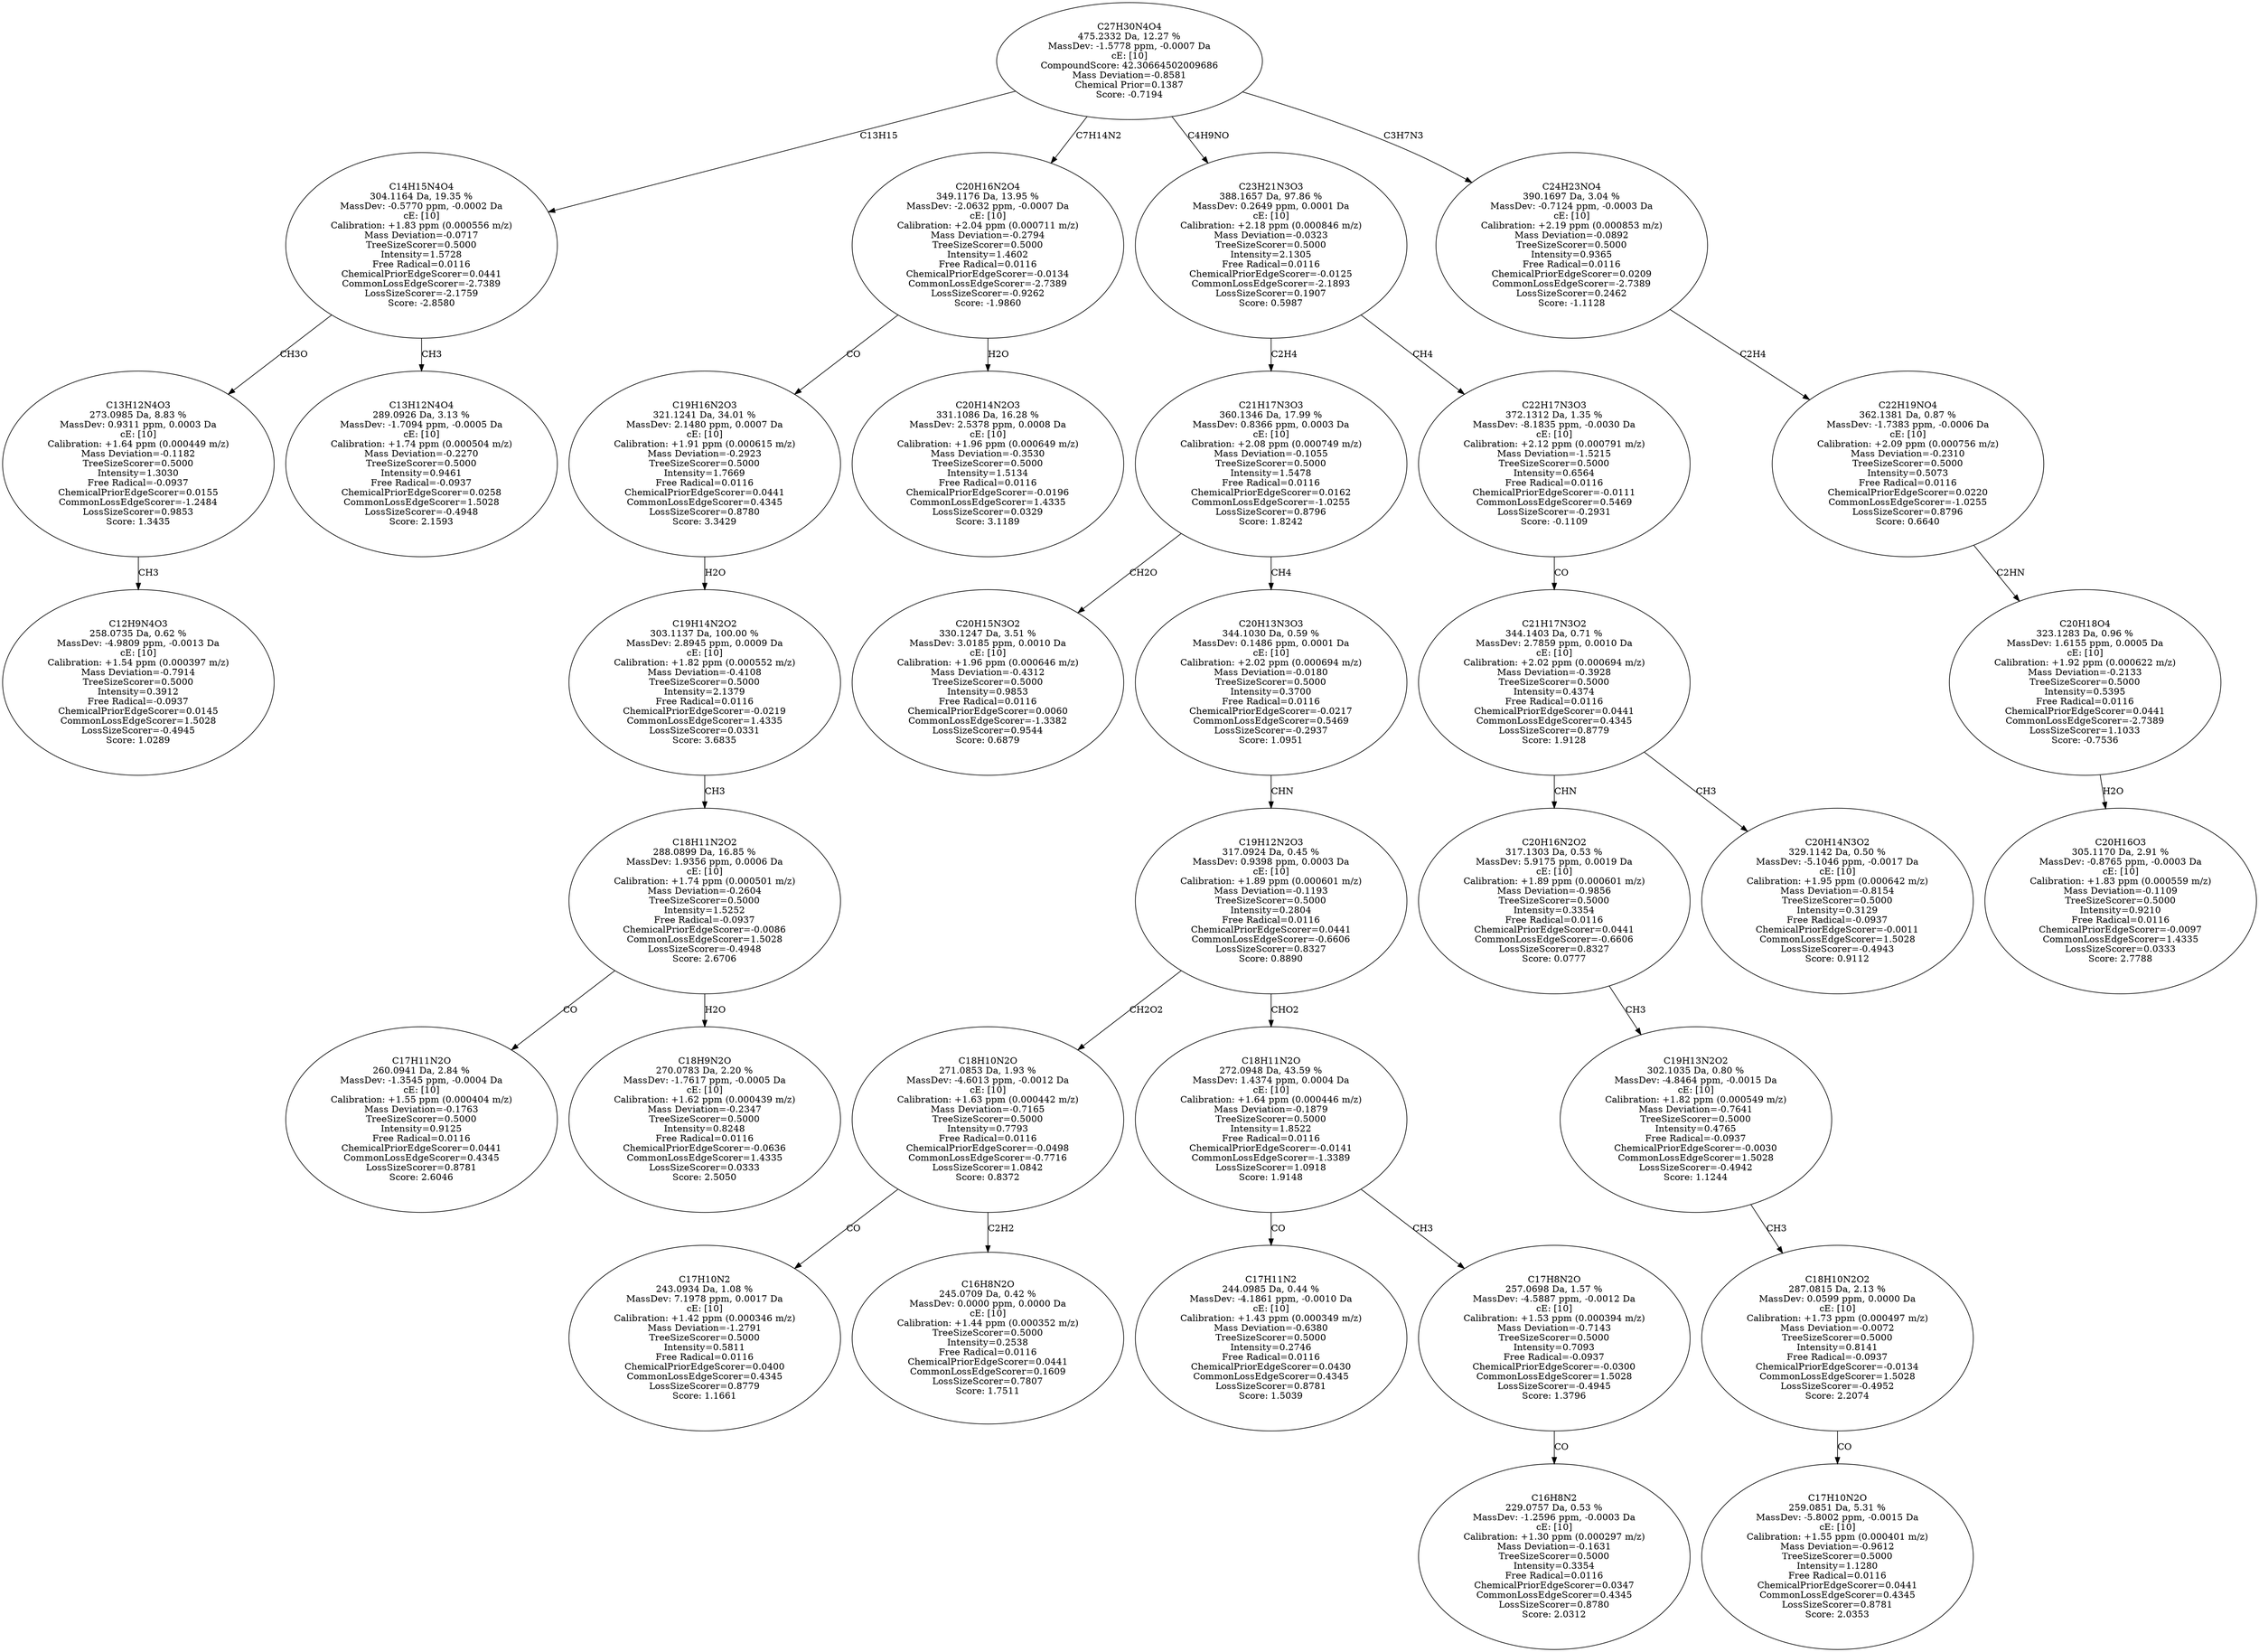 strict digraph {
v1 [label="C12H9N4O3\n258.0735 Da, 0.62 %\nMassDev: -4.9809 ppm, -0.0013 Da\ncE: [10]\nCalibration: +1.54 ppm (0.000397 m/z)\nMass Deviation=-0.7914\nTreeSizeScorer=0.5000\nIntensity=0.3912\nFree Radical=-0.0937\nChemicalPriorEdgeScorer=0.0145\nCommonLossEdgeScorer=1.5028\nLossSizeScorer=-0.4945\nScore: 1.0289"];
v2 [label="C13H12N4O3\n273.0985 Da, 8.83 %\nMassDev: 0.9311 ppm, 0.0003 Da\ncE: [10]\nCalibration: +1.64 ppm (0.000449 m/z)\nMass Deviation=-0.1182\nTreeSizeScorer=0.5000\nIntensity=1.3030\nFree Radical=-0.0937\nChemicalPriorEdgeScorer=0.0155\nCommonLossEdgeScorer=-1.2484\nLossSizeScorer=0.9853\nScore: 1.3435"];
v3 [label="C13H12N4O4\n289.0926 Da, 3.13 %\nMassDev: -1.7094 ppm, -0.0005 Da\ncE: [10]\nCalibration: +1.74 ppm (0.000504 m/z)\nMass Deviation=-0.2270\nTreeSizeScorer=0.5000\nIntensity=0.9461\nFree Radical=-0.0937\nChemicalPriorEdgeScorer=0.0258\nCommonLossEdgeScorer=1.5028\nLossSizeScorer=-0.4948\nScore: 2.1593"];
v4 [label="C14H15N4O4\n304.1164 Da, 19.35 %\nMassDev: -0.5770 ppm, -0.0002 Da\ncE: [10]\nCalibration: +1.83 ppm (0.000556 m/z)\nMass Deviation=-0.0717\nTreeSizeScorer=0.5000\nIntensity=1.5728\nFree Radical=0.0116\nChemicalPriorEdgeScorer=0.0441\nCommonLossEdgeScorer=-2.7389\nLossSizeScorer=-2.1759\nScore: -2.8580"];
v5 [label="C17H11N2O\n260.0941 Da, 2.84 %\nMassDev: -1.3545 ppm, -0.0004 Da\ncE: [10]\nCalibration: +1.55 ppm (0.000404 m/z)\nMass Deviation=-0.1763\nTreeSizeScorer=0.5000\nIntensity=0.9125\nFree Radical=0.0116\nChemicalPriorEdgeScorer=0.0441\nCommonLossEdgeScorer=0.4345\nLossSizeScorer=0.8781\nScore: 2.6046"];
v6 [label="C18H9N2O\n270.0783 Da, 2.20 %\nMassDev: -1.7617 ppm, -0.0005 Da\ncE: [10]\nCalibration: +1.62 ppm (0.000439 m/z)\nMass Deviation=-0.2347\nTreeSizeScorer=0.5000\nIntensity=0.8248\nFree Radical=0.0116\nChemicalPriorEdgeScorer=-0.0636\nCommonLossEdgeScorer=1.4335\nLossSizeScorer=0.0333\nScore: 2.5050"];
v7 [label="C18H11N2O2\n288.0899 Da, 16.85 %\nMassDev: 1.9356 ppm, 0.0006 Da\ncE: [10]\nCalibration: +1.74 ppm (0.000501 m/z)\nMass Deviation=-0.2604\nTreeSizeScorer=0.5000\nIntensity=1.5252\nFree Radical=-0.0937\nChemicalPriorEdgeScorer=-0.0086\nCommonLossEdgeScorer=1.5028\nLossSizeScorer=-0.4948\nScore: 2.6706"];
v8 [label="C19H14N2O2\n303.1137 Da, 100.00 %\nMassDev: 2.8945 ppm, 0.0009 Da\ncE: [10]\nCalibration: +1.82 ppm (0.000552 m/z)\nMass Deviation=-0.4108\nTreeSizeScorer=0.5000\nIntensity=2.1379\nFree Radical=0.0116\nChemicalPriorEdgeScorer=-0.0219\nCommonLossEdgeScorer=1.4335\nLossSizeScorer=0.0331\nScore: 3.6835"];
v9 [label="C19H16N2O3\n321.1241 Da, 34.01 %\nMassDev: 2.1480 ppm, 0.0007 Da\ncE: [10]\nCalibration: +1.91 ppm (0.000615 m/z)\nMass Deviation=-0.2923\nTreeSizeScorer=0.5000\nIntensity=1.7669\nFree Radical=0.0116\nChemicalPriorEdgeScorer=0.0441\nCommonLossEdgeScorer=0.4345\nLossSizeScorer=0.8780\nScore: 3.3429"];
v10 [label="C20H14N2O3\n331.1086 Da, 16.28 %\nMassDev: 2.5378 ppm, 0.0008 Da\ncE: [10]\nCalibration: +1.96 ppm (0.000649 m/z)\nMass Deviation=-0.3530\nTreeSizeScorer=0.5000\nIntensity=1.5134\nFree Radical=0.0116\nChemicalPriorEdgeScorer=-0.0196\nCommonLossEdgeScorer=1.4335\nLossSizeScorer=0.0329\nScore: 3.1189"];
v11 [label="C20H16N2O4\n349.1176 Da, 13.95 %\nMassDev: -2.0632 ppm, -0.0007 Da\ncE: [10]\nCalibration: +2.04 ppm (0.000711 m/z)\nMass Deviation=-0.2794\nTreeSizeScorer=0.5000\nIntensity=1.4602\nFree Radical=0.0116\nChemicalPriorEdgeScorer=-0.0134\nCommonLossEdgeScorer=-2.7389\nLossSizeScorer=-0.9262\nScore: -1.9860"];
v12 [label="C20H15N3O2\n330.1247 Da, 3.51 %\nMassDev: 3.0185 ppm, 0.0010 Da\ncE: [10]\nCalibration: +1.96 ppm (0.000646 m/z)\nMass Deviation=-0.4312\nTreeSizeScorer=0.5000\nIntensity=0.9853\nFree Radical=0.0116\nChemicalPriorEdgeScorer=0.0060\nCommonLossEdgeScorer=-1.3382\nLossSizeScorer=0.9544\nScore: 0.6879"];
v13 [label="C17H10N2\n243.0934 Da, 1.08 %\nMassDev: 7.1978 ppm, 0.0017 Da\ncE: [10]\nCalibration: +1.42 ppm (0.000346 m/z)\nMass Deviation=-1.2791\nTreeSizeScorer=0.5000\nIntensity=0.5811\nFree Radical=0.0116\nChemicalPriorEdgeScorer=0.0400\nCommonLossEdgeScorer=0.4345\nLossSizeScorer=0.8779\nScore: 1.1661"];
v14 [label="C16H8N2O\n245.0709 Da, 0.42 %\nMassDev: 0.0000 ppm, 0.0000 Da\ncE: [10]\nCalibration: +1.44 ppm (0.000352 m/z)\nTreeSizeScorer=0.5000\nIntensity=0.2538\nFree Radical=0.0116\nChemicalPriorEdgeScorer=0.0441\nCommonLossEdgeScorer=0.1609\nLossSizeScorer=0.7807\nScore: 1.7511"];
v15 [label="C18H10N2O\n271.0853 Da, 1.93 %\nMassDev: -4.6013 ppm, -0.0012 Da\ncE: [10]\nCalibration: +1.63 ppm (0.000442 m/z)\nMass Deviation=-0.7165\nTreeSizeScorer=0.5000\nIntensity=0.7793\nFree Radical=0.0116\nChemicalPriorEdgeScorer=-0.0498\nCommonLossEdgeScorer=-0.7716\nLossSizeScorer=1.0842\nScore: 0.8372"];
v16 [label="C17H11N2\n244.0985 Da, 0.44 %\nMassDev: -4.1861 ppm, -0.0010 Da\ncE: [10]\nCalibration: +1.43 ppm (0.000349 m/z)\nMass Deviation=-0.6380\nTreeSizeScorer=0.5000\nIntensity=0.2746\nFree Radical=0.0116\nChemicalPriorEdgeScorer=0.0430\nCommonLossEdgeScorer=0.4345\nLossSizeScorer=0.8781\nScore: 1.5039"];
v17 [label="C16H8N2\n229.0757 Da, 0.53 %\nMassDev: -1.2596 ppm, -0.0003 Da\ncE: [10]\nCalibration: +1.30 ppm (0.000297 m/z)\nMass Deviation=-0.1631\nTreeSizeScorer=0.5000\nIntensity=0.3354\nFree Radical=0.0116\nChemicalPriorEdgeScorer=0.0347\nCommonLossEdgeScorer=0.4345\nLossSizeScorer=0.8780\nScore: 2.0312"];
v18 [label="C17H8N2O\n257.0698 Da, 1.57 %\nMassDev: -4.5887 ppm, -0.0012 Da\ncE: [10]\nCalibration: +1.53 ppm (0.000394 m/z)\nMass Deviation=-0.7143\nTreeSizeScorer=0.5000\nIntensity=0.7093\nFree Radical=-0.0937\nChemicalPriorEdgeScorer=-0.0300\nCommonLossEdgeScorer=1.5028\nLossSizeScorer=-0.4945\nScore: 1.3796"];
v19 [label="C18H11N2O\n272.0948 Da, 43.59 %\nMassDev: 1.4374 ppm, 0.0004 Da\ncE: [10]\nCalibration: +1.64 ppm (0.000446 m/z)\nMass Deviation=-0.1879\nTreeSizeScorer=0.5000\nIntensity=1.8522\nFree Radical=0.0116\nChemicalPriorEdgeScorer=-0.0141\nCommonLossEdgeScorer=-1.3389\nLossSizeScorer=1.0918\nScore: 1.9148"];
v20 [label="C19H12N2O3\n317.0924 Da, 0.45 %\nMassDev: 0.9398 ppm, 0.0003 Da\ncE: [10]\nCalibration: +1.89 ppm (0.000601 m/z)\nMass Deviation=-0.1193\nTreeSizeScorer=0.5000\nIntensity=0.2804\nFree Radical=0.0116\nChemicalPriorEdgeScorer=0.0441\nCommonLossEdgeScorer=-0.6606\nLossSizeScorer=0.8327\nScore: 0.8890"];
v21 [label="C20H13N3O3\n344.1030 Da, 0.59 %\nMassDev: 0.1486 ppm, 0.0001 Da\ncE: [10]\nCalibration: +2.02 ppm (0.000694 m/z)\nMass Deviation=-0.0180\nTreeSizeScorer=0.5000\nIntensity=0.3700\nFree Radical=0.0116\nChemicalPriorEdgeScorer=-0.0217\nCommonLossEdgeScorer=0.5469\nLossSizeScorer=-0.2937\nScore: 1.0951"];
v22 [label="C21H17N3O3\n360.1346 Da, 17.99 %\nMassDev: 0.8366 ppm, 0.0003 Da\ncE: [10]\nCalibration: +2.08 ppm (0.000749 m/z)\nMass Deviation=-0.1055\nTreeSizeScorer=0.5000\nIntensity=1.5478\nFree Radical=0.0116\nChemicalPriorEdgeScorer=0.0162\nCommonLossEdgeScorer=-1.0255\nLossSizeScorer=0.8796\nScore: 1.8242"];
v23 [label="C17H10N2O\n259.0851 Da, 5.31 %\nMassDev: -5.8002 ppm, -0.0015 Da\ncE: [10]\nCalibration: +1.55 ppm (0.000401 m/z)\nMass Deviation=-0.9612\nTreeSizeScorer=0.5000\nIntensity=1.1280\nFree Radical=0.0116\nChemicalPriorEdgeScorer=0.0441\nCommonLossEdgeScorer=0.4345\nLossSizeScorer=0.8781\nScore: 2.0353"];
v24 [label="C18H10N2O2\n287.0815 Da, 2.13 %\nMassDev: 0.0599 ppm, 0.0000 Da\ncE: [10]\nCalibration: +1.73 ppm (0.000497 m/z)\nMass Deviation=-0.0072\nTreeSizeScorer=0.5000\nIntensity=0.8141\nFree Radical=-0.0937\nChemicalPriorEdgeScorer=-0.0134\nCommonLossEdgeScorer=1.5028\nLossSizeScorer=-0.4952\nScore: 2.2074"];
v25 [label="C19H13N2O2\n302.1035 Da, 0.80 %\nMassDev: -4.8464 ppm, -0.0015 Da\ncE: [10]\nCalibration: +1.82 ppm (0.000549 m/z)\nMass Deviation=-0.7641\nTreeSizeScorer=0.5000\nIntensity=0.4765\nFree Radical=-0.0937\nChemicalPriorEdgeScorer=-0.0030\nCommonLossEdgeScorer=1.5028\nLossSizeScorer=-0.4942\nScore: 1.1244"];
v26 [label="C20H16N2O2\n317.1303 Da, 0.53 %\nMassDev: 5.9175 ppm, 0.0019 Da\ncE: [10]\nCalibration: +1.89 ppm (0.000601 m/z)\nMass Deviation=-0.9856\nTreeSizeScorer=0.5000\nIntensity=0.3354\nFree Radical=0.0116\nChemicalPriorEdgeScorer=0.0441\nCommonLossEdgeScorer=-0.6606\nLossSizeScorer=0.8327\nScore: 0.0777"];
v27 [label="C20H14N3O2\n329.1142 Da, 0.50 %\nMassDev: -5.1046 ppm, -0.0017 Da\ncE: [10]\nCalibration: +1.95 ppm (0.000642 m/z)\nMass Deviation=-0.8154\nTreeSizeScorer=0.5000\nIntensity=0.3129\nFree Radical=-0.0937\nChemicalPriorEdgeScorer=-0.0011\nCommonLossEdgeScorer=1.5028\nLossSizeScorer=-0.4943\nScore: 0.9112"];
v28 [label="C21H17N3O2\n344.1403 Da, 0.71 %\nMassDev: 2.7859 ppm, 0.0010 Da\ncE: [10]\nCalibration: +2.02 ppm (0.000694 m/z)\nMass Deviation=-0.3928\nTreeSizeScorer=0.5000\nIntensity=0.4374\nFree Radical=0.0116\nChemicalPriorEdgeScorer=0.0441\nCommonLossEdgeScorer=0.4345\nLossSizeScorer=0.8779\nScore: 1.9128"];
v29 [label="C22H17N3O3\n372.1312 Da, 1.35 %\nMassDev: -8.1835 ppm, -0.0030 Da\ncE: [10]\nCalibration: +2.12 ppm (0.000791 m/z)\nMass Deviation=-1.5215\nTreeSizeScorer=0.5000\nIntensity=0.6564\nFree Radical=0.0116\nChemicalPriorEdgeScorer=-0.0111\nCommonLossEdgeScorer=0.5469\nLossSizeScorer=-0.2931\nScore: -0.1109"];
v30 [label="C23H21N3O3\n388.1657 Da, 97.86 %\nMassDev: 0.2649 ppm, 0.0001 Da\ncE: [10]\nCalibration: +2.18 ppm (0.000846 m/z)\nMass Deviation=-0.0323\nTreeSizeScorer=0.5000\nIntensity=2.1305\nFree Radical=0.0116\nChemicalPriorEdgeScorer=-0.0125\nCommonLossEdgeScorer=-2.1893\nLossSizeScorer=0.1907\nScore: 0.5987"];
v31 [label="C20H16O3\n305.1170 Da, 2.91 %\nMassDev: -0.8765 ppm, -0.0003 Da\ncE: [10]\nCalibration: +1.83 ppm (0.000559 m/z)\nMass Deviation=-0.1109\nTreeSizeScorer=0.5000\nIntensity=0.9210\nFree Radical=0.0116\nChemicalPriorEdgeScorer=-0.0097\nCommonLossEdgeScorer=1.4335\nLossSizeScorer=0.0333\nScore: 2.7788"];
v32 [label="C20H18O4\n323.1283 Da, 0.96 %\nMassDev: 1.6155 ppm, 0.0005 Da\ncE: [10]\nCalibration: +1.92 ppm (0.000622 m/z)\nMass Deviation=-0.2133\nTreeSizeScorer=0.5000\nIntensity=0.5395\nFree Radical=0.0116\nChemicalPriorEdgeScorer=0.0441\nCommonLossEdgeScorer=-2.7389\nLossSizeScorer=1.1033\nScore: -0.7536"];
v33 [label="C22H19NO4\n362.1381 Da, 0.87 %\nMassDev: -1.7383 ppm, -0.0006 Da\ncE: [10]\nCalibration: +2.09 ppm (0.000756 m/z)\nMass Deviation=-0.2310\nTreeSizeScorer=0.5000\nIntensity=0.5073\nFree Radical=0.0116\nChemicalPriorEdgeScorer=0.0220\nCommonLossEdgeScorer=-1.0255\nLossSizeScorer=0.8796\nScore: 0.6640"];
v34 [label="C24H23NO4\n390.1697 Da, 3.04 %\nMassDev: -0.7124 ppm, -0.0003 Da\ncE: [10]\nCalibration: +2.19 ppm (0.000853 m/z)\nMass Deviation=-0.0892\nTreeSizeScorer=0.5000\nIntensity=0.9365\nFree Radical=0.0116\nChemicalPriorEdgeScorer=0.0209\nCommonLossEdgeScorer=-2.7389\nLossSizeScorer=0.2462\nScore: -1.1128"];
v35 [label="C27H30N4O4\n475.2332 Da, 12.27 %\nMassDev: -1.5778 ppm, -0.0007 Da\ncE: [10]\nCompoundScore: 42.30664502009686\nMass Deviation=-0.8581\nChemical Prior=0.1387\nScore: -0.7194"];
v2 -> v1 [label="CH3"];
v4 -> v2 [label="CH3O"];
v4 -> v3 [label="CH3"];
v35 -> v4 [label="C13H15"];
v7 -> v5 [label="CO"];
v7 -> v6 [label="H2O"];
v8 -> v7 [label="CH3"];
v9 -> v8 [label="H2O"];
v11 -> v9 [label="CO"];
v11 -> v10 [label="H2O"];
v35 -> v11 [label="C7H14N2"];
v22 -> v12 [label="CH2O"];
v15 -> v13 [label="CO"];
v15 -> v14 [label="C2H2"];
v20 -> v15 [label="CH2O2"];
v19 -> v16 [label="CO"];
v18 -> v17 [label="CO"];
v19 -> v18 [label="CH3"];
v20 -> v19 [label="CHO2"];
v21 -> v20 [label="CHN"];
v22 -> v21 [label="CH4"];
v30 -> v22 [label="C2H4"];
v24 -> v23 [label="CO"];
v25 -> v24 [label="CH3"];
v26 -> v25 [label="CH3"];
v28 -> v26 [label="CHN"];
v28 -> v27 [label="CH3"];
v29 -> v28 [label="CO"];
v30 -> v29 [label="CH4"];
v35 -> v30 [label="C4H9NO"];
v32 -> v31 [label="H2O"];
v33 -> v32 [label="C2HN"];
v34 -> v33 [label="C2H4"];
v35 -> v34 [label="C3H7N3"];
}